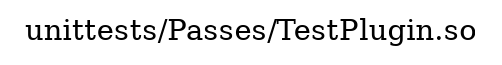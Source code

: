 digraph "unittests/Passes/TestPlugin.so" {
	label="unittests/Passes/TestPlugin.so";
	rankdir=LR;

}

